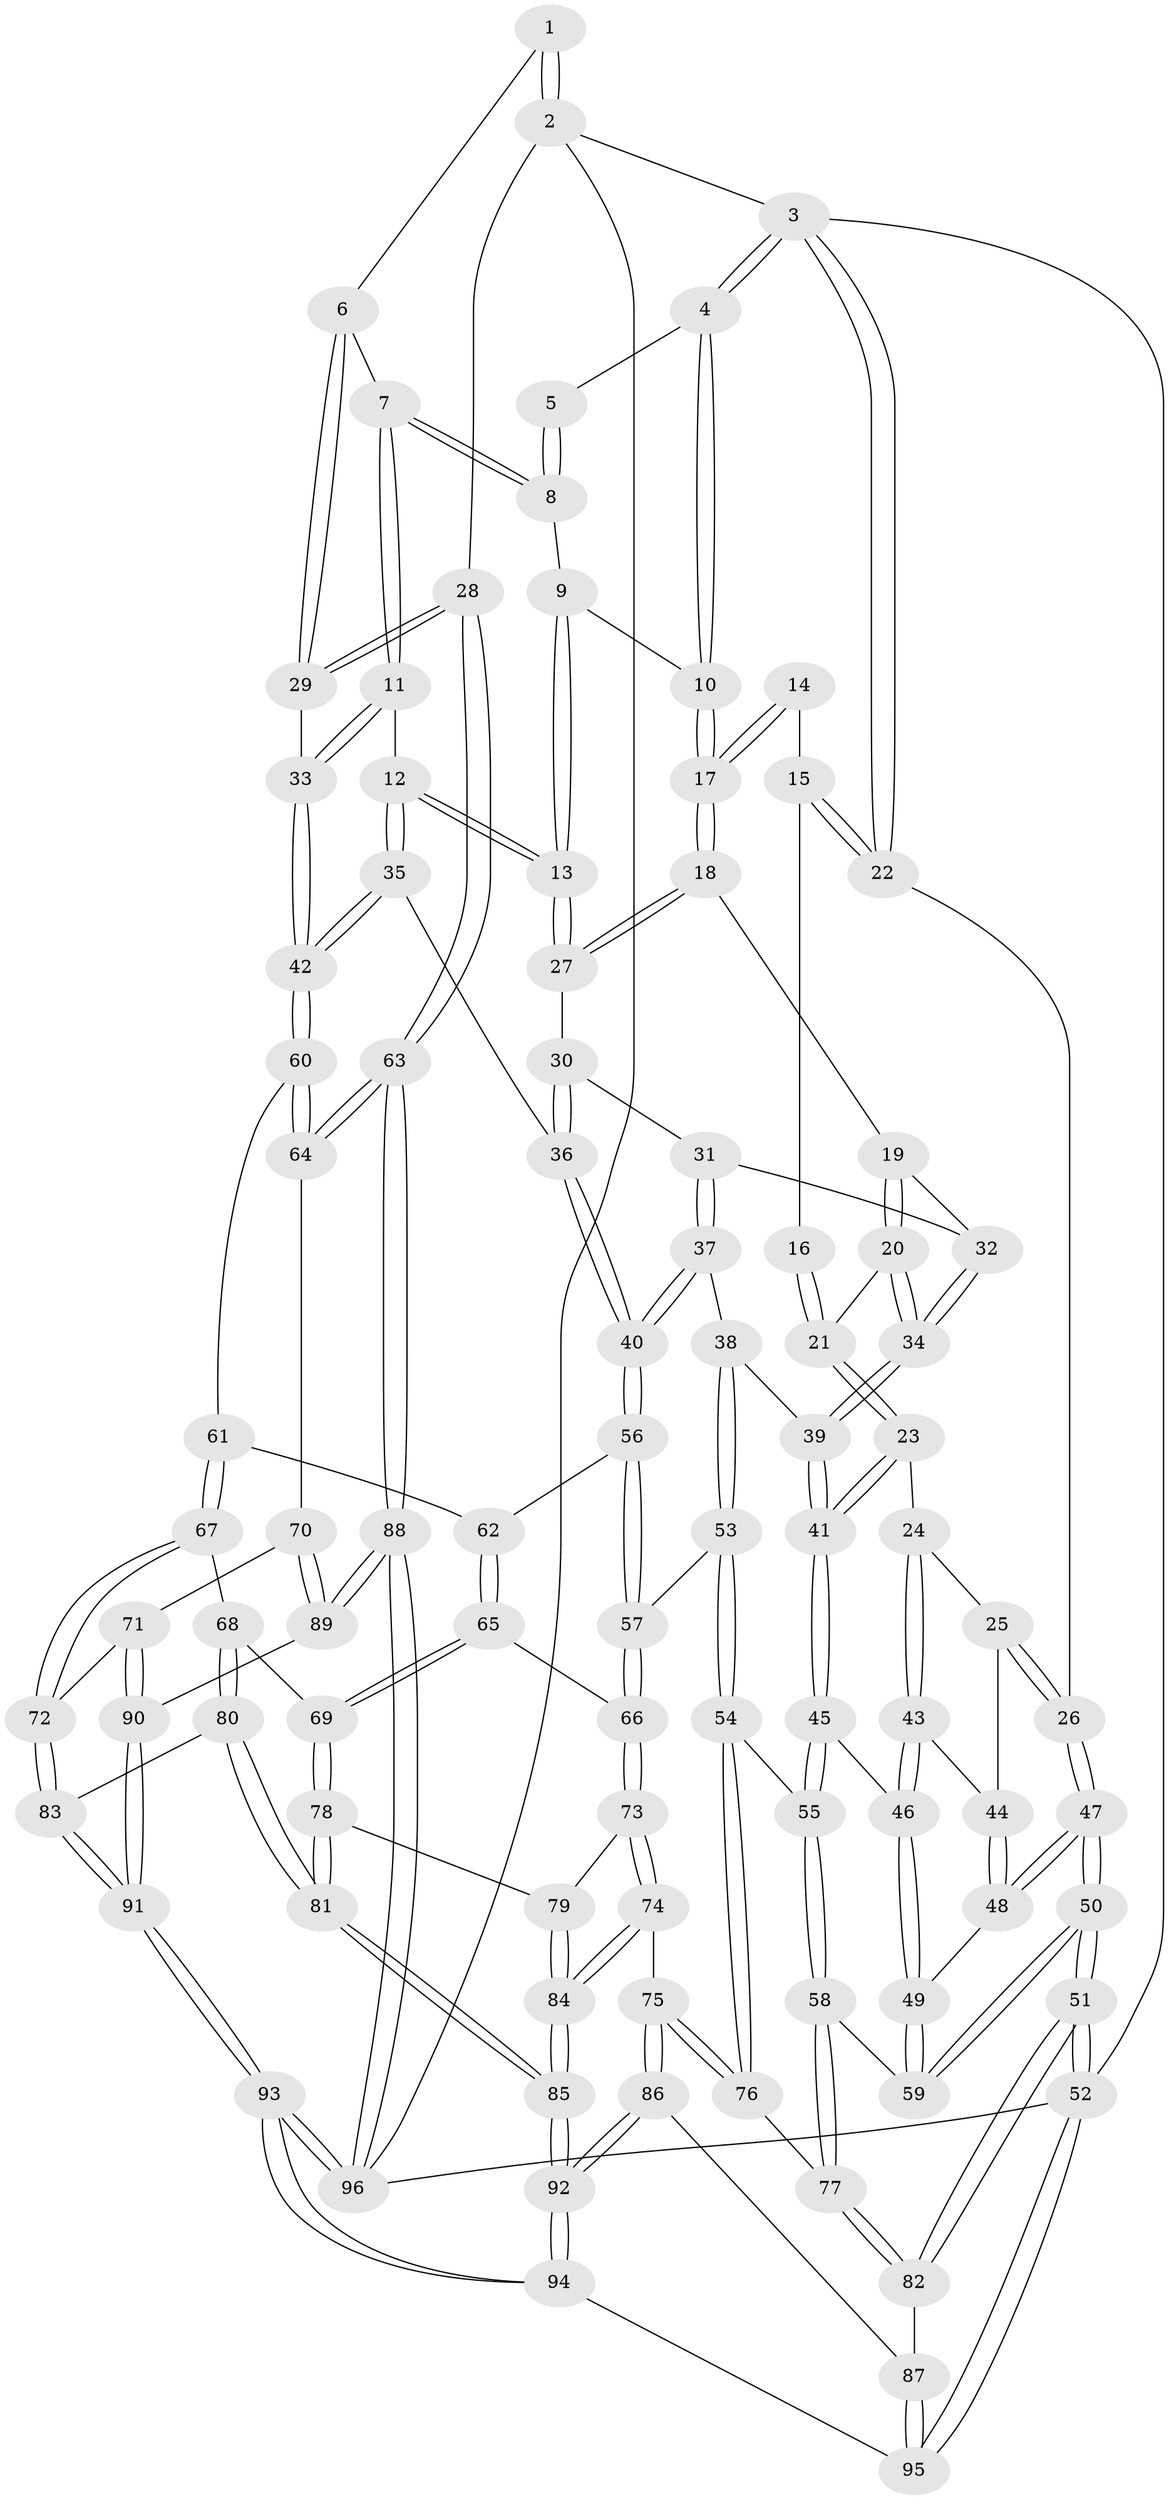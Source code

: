 // Generated by graph-tools (version 1.1) at 2025/38/03/09/25 02:38:45]
// undirected, 96 vertices, 237 edges
graph export_dot {
graph [start="1"]
  node [color=gray90,style=filled];
  1 [pos="+0.9548792318854953+0"];
  2 [pos="+1+0"];
  3 [pos="+0+0"];
  4 [pos="+0.42539716363618507+0"];
  5 [pos="+0.6326480039540825+0"];
  6 [pos="+0.8446299754847383+0.15091596934999674"];
  7 [pos="+0.7202307968356059+0.20295903966907142"];
  8 [pos="+0.6788389502615058+0.09639582186757585"];
  9 [pos="+0.5628721440568297+0.14071729365896898"];
  10 [pos="+0.4193020705142047+0.026354195214277693"];
  11 [pos="+0.689632988172987+0.25989545180998325"];
  12 [pos="+0.6660690091203121+0.26649412974629527"];
  13 [pos="+0.6384685600086316+0.2602329934912285"];
  14 [pos="+0.24455090684374284+0.12258306967732951"];
  15 [pos="+0.08980638026031981+0.05568531534167611"];
  16 [pos="+0.22404408172646018+0.16361183451749026"];
  17 [pos="+0.40720102278662934+0.06931933000635242"];
  18 [pos="+0.3968228549276234+0.16913511154439137"];
  19 [pos="+0.38027166213025876+0.1939198655298033"];
  20 [pos="+0.31609185401315476+0.26092557732729277"];
  21 [pos="+0.24501932835008233+0.2707206127027191"];
  22 [pos="+0+0"];
  23 [pos="+0.21083397694953407+0.2848116743842263"];
  24 [pos="+0.20073943542732686+0.28511086851273176"];
  25 [pos="+0.10075259262809577+0.2546332871565894"];
  26 [pos="+0+0"];
  27 [pos="+0.5522272955707715+0.26888320658870324"];
  28 [pos="+1+0.3544794459594027"];
  29 [pos="+1+0.3632789798678669"];
  30 [pos="+0.5208580036612397+0.3159344392245987"];
  31 [pos="+0.47623155886378565+0.337290184682359"];
  32 [pos="+0.4606772980319879+0.3285096292475773"];
  33 [pos="+0.877383525280268+0.45745599711457674"];
  34 [pos="+0.3580824256471968+0.3559655369302313"];
  35 [pos="+0.5784871556494466+0.4900397119180911"];
  36 [pos="+0.5630622902992448+0.5009028556799127"];
  37 [pos="+0.4488100277012698+0.4442596725234742"];
  38 [pos="+0.39185750207971143+0.43733874373785314"];
  39 [pos="+0.37361889393140224+0.4312578758325623"];
  40 [pos="+0.5593441062935276+0.5048329642171725"];
  41 [pos="+0.27080428998883144+0.49507010184479167"];
  42 [pos="+0.8751640341920272+0.46063899867078645"];
  43 [pos="+0.14945697443611763+0.43636139588639355"];
  44 [pos="+0.060691062629428985+0.43059296329042485"];
  45 [pos="+0.26623620345375837+0.5015038444499527"];
  46 [pos="+0.20804700816884786+0.4959849638790443"];
  47 [pos="+0+0.48295373399590835"];
  48 [pos="+0+0.48517833440421576"];
  49 [pos="+0.09699191311437243+0.571607510963575"];
  50 [pos="+0+1"];
  51 [pos="+0+1"];
  52 [pos="+0+1"];
  53 [pos="+0.3989487759702009+0.6035085568116868"];
  54 [pos="+0.3510849114247429+0.6304016165296592"];
  55 [pos="+0.2928571904853314+0.606079561277156"];
  56 [pos="+0.554816654194289+0.5628307890426327"];
  57 [pos="+0.5544278991551364+0.5637101488492102"];
  58 [pos="+0.19775750612476128+0.6868175343127573"];
  59 [pos="+0.11757906196286612+0.6811623210200414"];
  60 [pos="+0.8594082177005862+0.5285749759816283"];
  61 [pos="+0.7891458777068033+0.6023992282447971"];
  62 [pos="+0.7291499702087983+0.6109267699300875"];
  63 [pos="+1+0.8084994501902916"];
  64 [pos="+0.9323898810995458+0.6865960810480247"];
  65 [pos="+0.6551654445052955+0.7138176235360278"];
  66 [pos="+0.5568347964268145+0.6001800275136675"];
  67 [pos="+0.7740395892791923+0.7245218502493341"];
  68 [pos="+0.6942527181639292+0.7357928071810556"];
  69 [pos="+0.6555146675026194+0.714819134851431"];
  70 [pos="+0.8661297203537456+0.7621142444461673"];
  71 [pos="+0.8359244080928316+0.7645944426247546"];
  72 [pos="+0.8072191760973575+0.7628632597818282"];
  73 [pos="+0.5004975942781252+0.7248192148114957"];
  74 [pos="+0.44434795400996463+0.7678995060390313"];
  75 [pos="+0.42070658781623765+0.7705811443077207"];
  76 [pos="+0.3804293202490265+0.7056413259761469"];
  77 [pos="+0.2353489946006267+0.754959992493719"];
  78 [pos="+0.6091150345326842+0.7651543040187176"];
  79 [pos="+0.5732614018145944+0.7596724323684432"];
  80 [pos="+0.6911037511199926+0.8786243413486264"];
  81 [pos="+0.6303538238462206+0.8961614353894247"];
  82 [pos="+0.2698339584799177+0.8657105200375083"];
  83 [pos="+0.7476118707641773+0.8850394406678617"];
  84 [pos="+0.5397100952023921+0.8602948359795564"];
  85 [pos="+0.5892935800062358+0.9282608941618333"];
  86 [pos="+0.3451748850725024+0.8675629713410477"];
  87 [pos="+0.33445561107274885+0.8718115213871256"];
  88 [pos="+1+0.8985292004952714"];
  89 [pos="+0.948643724217957+0.8781228558485333"];
  90 [pos="+0.8551860757448587+0.9260345368529286"];
  91 [pos="+0.8194130026837139+0.9499802906976598"];
  92 [pos="+0.5565132039366222+1"];
  93 [pos="+0.8145919439813042+1"];
  94 [pos="+0.5596741180123707+1"];
  95 [pos="+0.36487298083386194+1"];
  96 [pos="+1+1"];
  1 -- 2;
  1 -- 2;
  1 -- 6;
  2 -- 3;
  2 -- 28;
  2 -- 96;
  3 -- 4;
  3 -- 4;
  3 -- 22;
  3 -- 22;
  3 -- 52;
  4 -- 5;
  4 -- 10;
  4 -- 10;
  5 -- 8;
  5 -- 8;
  6 -- 7;
  6 -- 29;
  6 -- 29;
  7 -- 8;
  7 -- 8;
  7 -- 11;
  7 -- 11;
  8 -- 9;
  9 -- 10;
  9 -- 13;
  9 -- 13;
  10 -- 17;
  10 -- 17;
  11 -- 12;
  11 -- 33;
  11 -- 33;
  12 -- 13;
  12 -- 13;
  12 -- 35;
  12 -- 35;
  13 -- 27;
  13 -- 27;
  14 -- 15;
  14 -- 17;
  14 -- 17;
  15 -- 16;
  15 -- 22;
  15 -- 22;
  16 -- 21;
  16 -- 21;
  17 -- 18;
  17 -- 18;
  18 -- 19;
  18 -- 27;
  18 -- 27;
  19 -- 20;
  19 -- 20;
  19 -- 32;
  20 -- 21;
  20 -- 34;
  20 -- 34;
  21 -- 23;
  21 -- 23;
  22 -- 26;
  23 -- 24;
  23 -- 41;
  23 -- 41;
  24 -- 25;
  24 -- 43;
  24 -- 43;
  25 -- 26;
  25 -- 26;
  25 -- 44;
  26 -- 47;
  26 -- 47;
  27 -- 30;
  28 -- 29;
  28 -- 29;
  28 -- 63;
  28 -- 63;
  29 -- 33;
  30 -- 31;
  30 -- 36;
  30 -- 36;
  31 -- 32;
  31 -- 37;
  31 -- 37;
  32 -- 34;
  32 -- 34;
  33 -- 42;
  33 -- 42;
  34 -- 39;
  34 -- 39;
  35 -- 36;
  35 -- 42;
  35 -- 42;
  36 -- 40;
  36 -- 40;
  37 -- 38;
  37 -- 40;
  37 -- 40;
  38 -- 39;
  38 -- 53;
  38 -- 53;
  39 -- 41;
  39 -- 41;
  40 -- 56;
  40 -- 56;
  41 -- 45;
  41 -- 45;
  42 -- 60;
  42 -- 60;
  43 -- 44;
  43 -- 46;
  43 -- 46;
  44 -- 48;
  44 -- 48;
  45 -- 46;
  45 -- 55;
  45 -- 55;
  46 -- 49;
  46 -- 49;
  47 -- 48;
  47 -- 48;
  47 -- 50;
  47 -- 50;
  48 -- 49;
  49 -- 59;
  49 -- 59;
  50 -- 51;
  50 -- 51;
  50 -- 59;
  50 -- 59;
  51 -- 52;
  51 -- 52;
  51 -- 82;
  51 -- 82;
  52 -- 95;
  52 -- 95;
  52 -- 96;
  53 -- 54;
  53 -- 54;
  53 -- 57;
  54 -- 55;
  54 -- 76;
  54 -- 76;
  55 -- 58;
  55 -- 58;
  56 -- 57;
  56 -- 57;
  56 -- 62;
  57 -- 66;
  57 -- 66;
  58 -- 59;
  58 -- 77;
  58 -- 77;
  60 -- 61;
  60 -- 64;
  60 -- 64;
  61 -- 62;
  61 -- 67;
  61 -- 67;
  62 -- 65;
  62 -- 65;
  63 -- 64;
  63 -- 64;
  63 -- 88;
  63 -- 88;
  64 -- 70;
  65 -- 66;
  65 -- 69;
  65 -- 69;
  66 -- 73;
  66 -- 73;
  67 -- 68;
  67 -- 72;
  67 -- 72;
  68 -- 69;
  68 -- 80;
  68 -- 80;
  69 -- 78;
  69 -- 78;
  70 -- 71;
  70 -- 89;
  70 -- 89;
  71 -- 72;
  71 -- 90;
  71 -- 90;
  72 -- 83;
  72 -- 83;
  73 -- 74;
  73 -- 74;
  73 -- 79;
  74 -- 75;
  74 -- 84;
  74 -- 84;
  75 -- 76;
  75 -- 76;
  75 -- 86;
  75 -- 86;
  76 -- 77;
  77 -- 82;
  77 -- 82;
  78 -- 79;
  78 -- 81;
  78 -- 81;
  79 -- 84;
  79 -- 84;
  80 -- 81;
  80 -- 81;
  80 -- 83;
  81 -- 85;
  81 -- 85;
  82 -- 87;
  83 -- 91;
  83 -- 91;
  84 -- 85;
  84 -- 85;
  85 -- 92;
  85 -- 92;
  86 -- 87;
  86 -- 92;
  86 -- 92;
  87 -- 95;
  87 -- 95;
  88 -- 89;
  88 -- 89;
  88 -- 96;
  88 -- 96;
  89 -- 90;
  90 -- 91;
  90 -- 91;
  91 -- 93;
  91 -- 93;
  92 -- 94;
  92 -- 94;
  93 -- 94;
  93 -- 94;
  93 -- 96;
  93 -- 96;
  94 -- 95;
}
